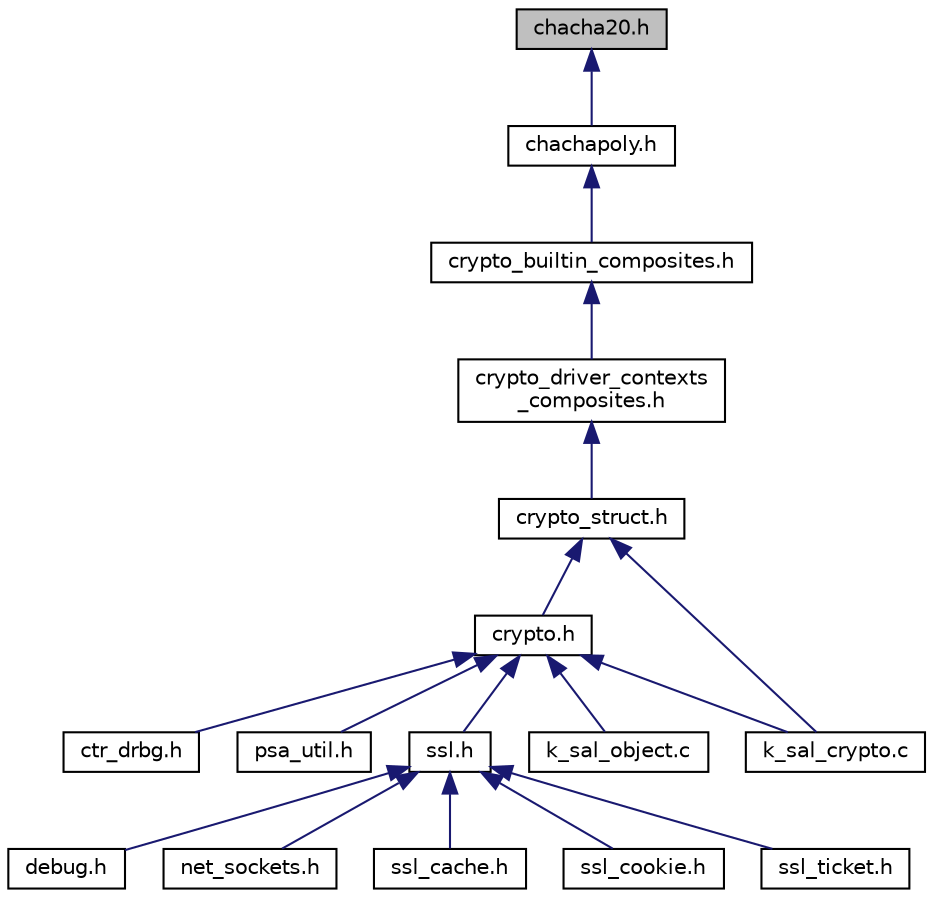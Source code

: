 digraph "chacha20.h"
{
 // LATEX_PDF_SIZE
  edge [fontname="Helvetica",fontsize="10",labelfontname="Helvetica",labelfontsize="10"];
  node [fontname="Helvetica",fontsize="10",shape=record];
  Node1 [label="chacha20.h",height=0.2,width=0.4,color="black", fillcolor="grey75", style="filled", fontcolor="black",tooltip="This file contains ChaCha20 definitions and functions."];
  Node1 -> Node2 [dir="back",color="midnightblue",fontsize="10",style="solid",fontname="Helvetica"];
  Node2 [label="chachapoly.h",height=0.2,width=0.4,color="black", fillcolor="white", style="filled",URL="$chachapoly_8h.html",tooltip="This file contains the AEAD-ChaCha20-Poly1305 definitions and functions."];
  Node2 -> Node3 [dir="back",color="midnightblue",fontsize="10",style="solid",fontname="Helvetica"];
  Node3 [label="crypto_builtin_composites.h",height=0.2,width=0.4,color="black", fillcolor="white", style="filled",URL="$crypto__builtin__composites_8h_source.html",tooltip=" "];
  Node3 -> Node4 [dir="back",color="midnightblue",fontsize="10",style="solid",fontname="Helvetica"];
  Node4 [label="crypto_driver_contexts\l_composites.h",height=0.2,width=0.4,color="black", fillcolor="white", style="filled",URL="$crypto__driver__contexts__composites_8h_source.html",tooltip=" "];
  Node4 -> Node5 [dir="back",color="midnightblue",fontsize="10",style="solid",fontname="Helvetica"];
  Node5 [label="crypto_struct.h",height=0.2,width=0.4,color="black", fillcolor="white", style="filled",URL="$crypto__struct_8h.html",tooltip="PSA cryptography module: Mbed TLS structured type implementations."];
  Node5 -> Node6 [dir="back",color="midnightblue",fontsize="10",style="solid",fontname="Helvetica"];
  Node6 [label="crypto.h",height=0.2,width=0.4,color="black", fillcolor="white", style="filled",URL="$crypto_8h.html",tooltip="Platform Security Architecture cryptography module."];
  Node6 -> Node7 [dir="back",color="midnightblue",fontsize="10",style="solid",fontname="Helvetica"];
  Node7 [label="ctr_drbg.h",height=0.2,width=0.4,color="black", fillcolor="white", style="filled",URL="$ctr__drbg_8h.html",tooltip="This file contains definitions and functions for the CTR_DRBG pseudorandom generator."];
  Node6 -> Node8 [dir="back",color="midnightblue",fontsize="10",style="solid",fontname="Helvetica"];
  Node8 [label="psa_util.h",height=0.2,width=0.4,color="black", fillcolor="white", style="filled",URL="$psa__util_8h.html",tooltip="Utility functions for the use of the PSA Crypto library."];
  Node6 -> Node9 [dir="back",color="midnightblue",fontsize="10",style="solid",fontname="Helvetica"];
  Node9 [label="ssl.h",height=0.2,width=0.4,color="black", fillcolor="white", style="filled",URL="$ssl_8h.html",tooltip="SSL/TLS functions."];
  Node9 -> Node10 [dir="back",color="midnightblue",fontsize="10",style="solid",fontname="Helvetica"];
  Node10 [label="debug.h",height=0.2,width=0.4,color="black", fillcolor="white", style="filled",URL="$debug_8h.html",tooltip="Functions for controlling and providing debug output from the library."];
  Node9 -> Node11 [dir="back",color="midnightblue",fontsize="10",style="solid",fontname="Helvetica"];
  Node11 [label="net_sockets.h",height=0.2,width=0.4,color="black", fillcolor="white", style="filled",URL="$net__sockets_8h.html",tooltip="Network sockets abstraction layer to integrate Mbed TLS into a BSD-style sockets API."];
  Node9 -> Node12 [dir="back",color="midnightblue",fontsize="10",style="solid",fontname="Helvetica"];
  Node12 [label="ssl_cache.h",height=0.2,width=0.4,color="black", fillcolor="white", style="filled",URL="$ssl__cache_8h.html",tooltip="SSL session cache implementation."];
  Node9 -> Node13 [dir="back",color="midnightblue",fontsize="10",style="solid",fontname="Helvetica"];
  Node13 [label="ssl_cookie.h",height=0.2,width=0.4,color="black", fillcolor="white", style="filled",URL="$ssl__cookie_8h.html",tooltip="DTLS cookie callbacks implementation."];
  Node9 -> Node14 [dir="back",color="midnightblue",fontsize="10",style="solid",fontname="Helvetica"];
  Node14 [label="ssl_ticket.h",height=0.2,width=0.4,color="black", fillcolor="white", style="filled",URL="$ssl__ticket_8h.html",tooltip="TLS server ticket callbacks implementation."];
  Node6 -> Node15 [dir="back",color="midnightblue",fontsize="10",style="solid",fontname="Helvetica"];
  Node15 [label="k_sal_crypto.c",height=0.2,width=0.4,color="black", fillcolor="white", style="filled",URL="$k__sal__crypto_8c.html",tooltip="SAL crypto for Generic PSA."];
  Node6 -> Node16 [dir="back",color="midnightblue",fontsize="10",style="solid",fontname="Helvetica"];
  Node16 [label="k_sal_object.c",height=0.2,width=0.4,color="black", fillcolor="white", style="filled",URL="$k__sal__object_8c.html",tooltip="SAL object for Generic PSA."];
  Node5 -> Node15 [dir="back",color="midnightblue",fontsize="10",style="solid",fontname="Helvetica"];
}
